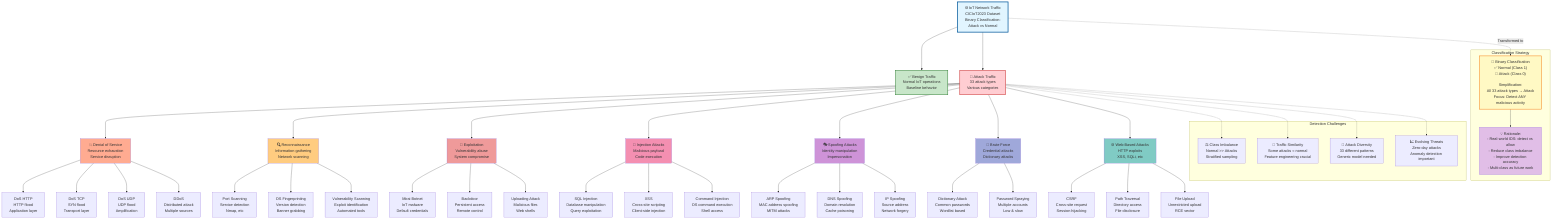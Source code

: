 %% ========================================
%% Diagrama 6: Taxonomia de Ataques IoT (CICIoT2023)
%% Formato: Mermaid (Hierarchical)
%% Classifica os tipos de ataques no dataset
%% ========================================

graph TD
    ROOT["🌐 IoT Network Traffic<br/>CICIoT2023 Dataset<br/>Binary Classification:<br/>Attack vs Normal"]
    
    ROOT --> BENIGN["✅ Benign Traffic<br/>Normal IoT operations<br/>Baseline behavior"]
    ROOT --> ATTACKS["🚨 Attack Traffic<br/>33 attack types<br/>Various categories"]
    
    %% Attack Categories
    ATTACKS --> DOS["💥 Denial of Service<br/>Resource exhaustion<br/>Service disruption"]
    ATTACKS --> RECON["🔍 Reconnaissance<br/>Information gathering<br/>Network scanning"]
    ATTACKS --> EXPLOIT["🎯 Exploitation<br/>Vulnerability abuse<br/>System compromise"]
    ATTACKS --> INJECTION["💉 Injection Attacks<br/>Malicious payload<br/>Code execution"]
    ATTACKS --> SPOOFING["🎭 Spoofing Attacks<br/>Identity manipulation<br/>Impersonation"]
    ATTACKS --> BRUTE["🔨 Brute Force<br/>Credential attacks<br/>Dictionary attacks"]
    ATTACKS --> WEB["🌐 Web-Based Attacks<br/>HTTP exploits<br/>XSS, SQLi, etc"]
    
    %% DOS Subcategories
    DOS --> DOS_HTTP["DoS HTTP<br/>HTTP flood<br/>Application layer"]
    DOS --> DOS_TCP["DoS TCP<br/>SYN flood<br/>Transport layer"]
    DOS --> DOS_UDP["DoS UDP<br/>UDP flood<br/>Amplification"]
    DOS --> DDOS["DDoS<br/>Distributed attack<br/>Multiple sources"]
    
    %% Reconnaissance
    RECON --> SCAN["Port Scanning<br/>Service detection<br/>Nmap, etc"]
    RECON --> FINGERPRINT["OS Fingerprinting<br/>Version detection<br/>Banner grabbing"]
    RECON --> VULN_SCAN["Vulnerability Scanning<br/>Exploit identification<br/>Automated tools"]
    
    %% Exploitation
    EXPLOIT --> MIRAI["Mirai Botnet<br/>IoT malware<br/>Default credentials"]
    EXPLOIT --> BACKDOOR["Backdoor<br/>Persistent access<br/>Remote control"]
    EXPLOIT --> UPLOAD["Uploading Attack<br/>Malicious files<br/>Web shells"]
    
    %% Injection
    INJECTION --> SQL["SQL Injection<br/>Database manipulation<br/>Query exploitation"]
    INJECTION --> XSS["XSS<br/>Cross-site scripting<br/>Client-side injection"]
    INJECTION --> CMD["Command Injection<br/>OS command execution<br/>Shell access"]
    
    %% Spoofing
    SPOOFING --> ARP["ARP Spoofing<br/>MAC address spoofing<br/>MITM attacks"]
    SPOOFING --> DNS["DNS Spoofing<br/>Domain resolution<br/>Cache poisoning"]
    SPOOFING --> IP["IP Spoofing<br/>Source address<br/>Network forgery"]
    
    %% Brute Force
    BRUTE --> DICT["Dictionary Attack<br/>Common passwords<br/>Wordlist based"]
    BRUTE --> PASS_SPRAY["Password Spraying<br/>Multiple accounts<br/>Low & slow"]
    
    %% Web Attacks
    WEB --> CSRF["CSRF<br/>Cross-site request<br/>Session hijacking"]
    WEB --> PATH_TRAV["Path Traversal<br/>Directory access<br/>File disclosure"]
    WEB --> UPLOAD_WEB["File Upload<br/>Unrestricted upload<br/>RCE vector"]
    
    %% Binary Classification Approach
    subgraph "Classification Strategy"
        BINARY_TASK["🔀 Binary Classification<br/>✅ Normal (Class 1)<br/>🚨 Attack (Class 0)<br/><br/>Simplification:<br/>All 33 attack types → Attack<br/>Focus: Detect ANY malicious activity"]
        
        JUSTIFICATION["💡 Rationale:<br/>- Real-world IDS: detect vs allow<br/>- Reduce class imbalance<br/>- Improve detection accuracy<br/>- Multi-class as future work"]
    end
    
    ROOT -.->|Transformed to| BINARY_TASK
    BINARY_TASK --> JUSTIFICATION
    
    %% Detection Challenges
    subgraph "Detection Challenges"
        IMBALANCE["⚖️ Class Imbalance<br/>Normal >> Attacks<br/>Stratified sampling"]
        
        SIMILARITY["🔄 Traffic Similarity<br/>Some attacks ≈ normal<br/>Feature engineering crucial"]
        
        DIVERSITY["🌈 Attack Diversity<br/>33 different patterns<br/>Generic model needed"]
        
        EVOLUTION["📈 Evolving Threats<br/>Zero-day attacks<br/>Anomaly detection important"]
    end
    
    ATTACKS -.-> IMBALANCE
    ATTACKS -.-> SIMILARITY
    ATTACKS -.-> DIVERSITY
    ATTACKS -.-> EVOLUTION
    
    %% Styling
    style ROOT fill:#e1f5ff,stroke:#01579b,stroke-width:3px
    style BENIGN fill:#c8e6c9,stroke:#2e7d32,stroke-width:2px
    style ATTACKS fill:#ffcdd2,stroke:#c62828,stroke-width:2px
    
    style DOS fill:#ffab91
    style RECON fill:#ffcc80
    style EXPLOIT fill:#ef9a9a
    style INJECTION fill:#f48fb1
    style SPOOFING fill:#ce93d8
    style BRUTE fill:#9fa8da
    style WEB fill:#80cbc4
    
    style BINARY_TASK fill:#fff9c4,stroke:#f57f17,stroke-width:2px
    style JUSTIFICATION fill:#e1bee7